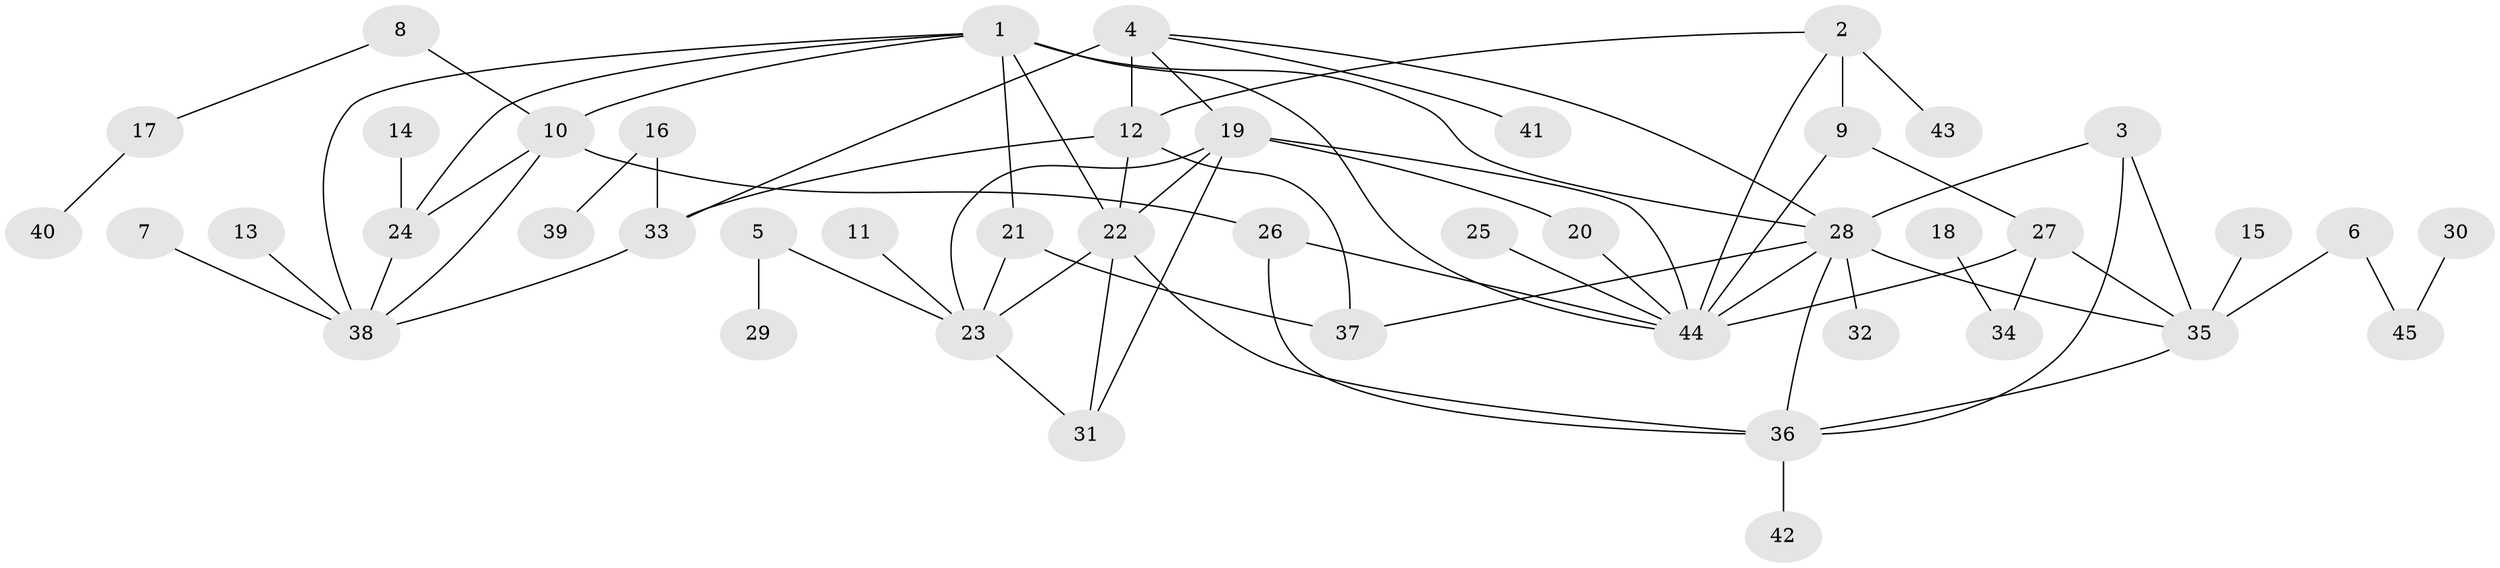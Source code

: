 // original degree distribution, {7: 0.0449438202247191, 5: 0.02247191011235955, 8: 0.056179775280898875, 6: 0.033707865168539325, 4: 0.0449438202247191, 12: 0.011235955056179775, 3: 0.07865168539325842, 10: 0.011235955056179775, 2: 0.21348314606741572, 1: 0.48314606741573035}
// Generated by graph-tools (version 1.1) at 2025/02/03/09/25 03:02:48]
// undirected, 45 vertices, 70 edges
graph export_dot {
graph [start="1"]
  node [color=gray90,style=filled];
  1;
  2;
  3;
  4;
  5;
  6;
  7;
  8;
  9;
  10;
  11;
  12;
  13;
  14;
  15;
  16;
  17;
  18;
  19;
  20;
  21;
  22;
  23;
  24;
  25;
  26;
  27;
  28;
  29;
  30;
  31;
  32;
  33;
  34;
  35;
  36;
  37;
  38;
  39;
  40;
  41;
  42;
  43;
  44;
  45;
  1 -- 10 [weight=1.0];
  1 -- 21 [weight=1.0];
  1 -- 22 [weight=1.0];
  1 -- 24 [weight=1.0];
  1 -- 28 [weight=1.0];
  1 -- 38 [weight=1.0];
  1 -- 44 [weight=1.0];
  2 -- 9 [weight=2.0];
  2 -- 12 [weight=1.0];
  2 -- 43 [weight=1.0];
  2 -- 44 [weight=1.0];
  3 -- 28 [weight=1.0];
  3 -- 35 [weight=1.0];
  3 -- 36 [weight=1.0];
  4 -- 12 [weight=2.0];
  4 -- 19 [weight=1.0];
  4 -- 28 [weight=1.0];
  4 -- 33 [weight=2.0];
  4 -- 41 [weight=1.0];
  5 -- 23 [weight=1.0];
  5 -- 29 [weight=1.0];
  6 -- 35 [weight=1.0];
  6 -- 45 [weight=1.0];
  7 -- 38 [weight=1.0];
  8 -- 10 [weight=1.0];
  8 -- 17 [weight=1.0];
  9 -- 27 [weight=1.0];
  9 -- 44 [weight=2.0];
  10 -- 24 [weight=1.0];
  10 -- 26 [weight=1.0];
  10 -- 38 [weight=1.0];
  11 -- 23 [weight=1.0];
  12 -- 22 [weight=1.0];
  12 -- 33 [weight=1.0];
  12 -- 37 [weight=1.0];
  13 -- 38 [weight=1.0];
  14 -- 24 [weight=1.0];
  15 -- 35 [weight=1.0];
  16 -- 33 [weight=1.0];
  16 -- 39 [weight=1.0];
  17 -- 40 [weight=1.0];
  18 -- 34 [weight=1.0];
  19 -- 20 [weight=1.0];
  19 -- 22 [weight=1.0];
  19 -- 23 [weight=1.0];
  19 -- 31 [weight=1.0];
  19 -- 44 [weight=1.0];
  20 -- 44 [weight=1.0];
  21 -- 23 [weight=1.0];
  21 -- 37 [weight=1.0];
  22 -- 23 [weight=1.0];
  22 -- 31 [weight=1.0];
  22 -- 36 [weight=1.0];
  23 -- 31 [weight=1.0];
  24 -- 38 [weight=1.0];
  25 -- 44 [weight=1.0];
  26 -- 36 [weight=1.0];
  26 -- 44 [weight=1.0];
  27 -- 34 [weight=1.0];
  27 -- 35 [weight=1.0];
  27 -- 44 [weight=1.0];
  28 -- 32 [weight=1.0];
  28 -- 35 [weight=1.0];
  28 -- 36 [weight=1.0];
  28 -- 37 [weight=1.0];
  28 -- 44 [weight=1.0];
  30 -- 45 [weight=1.0];
  33 -- 38 [weight=1.0];
  35 -- 36 [weight=1.0];
  36 -- 42 [weight=1.0];
}
